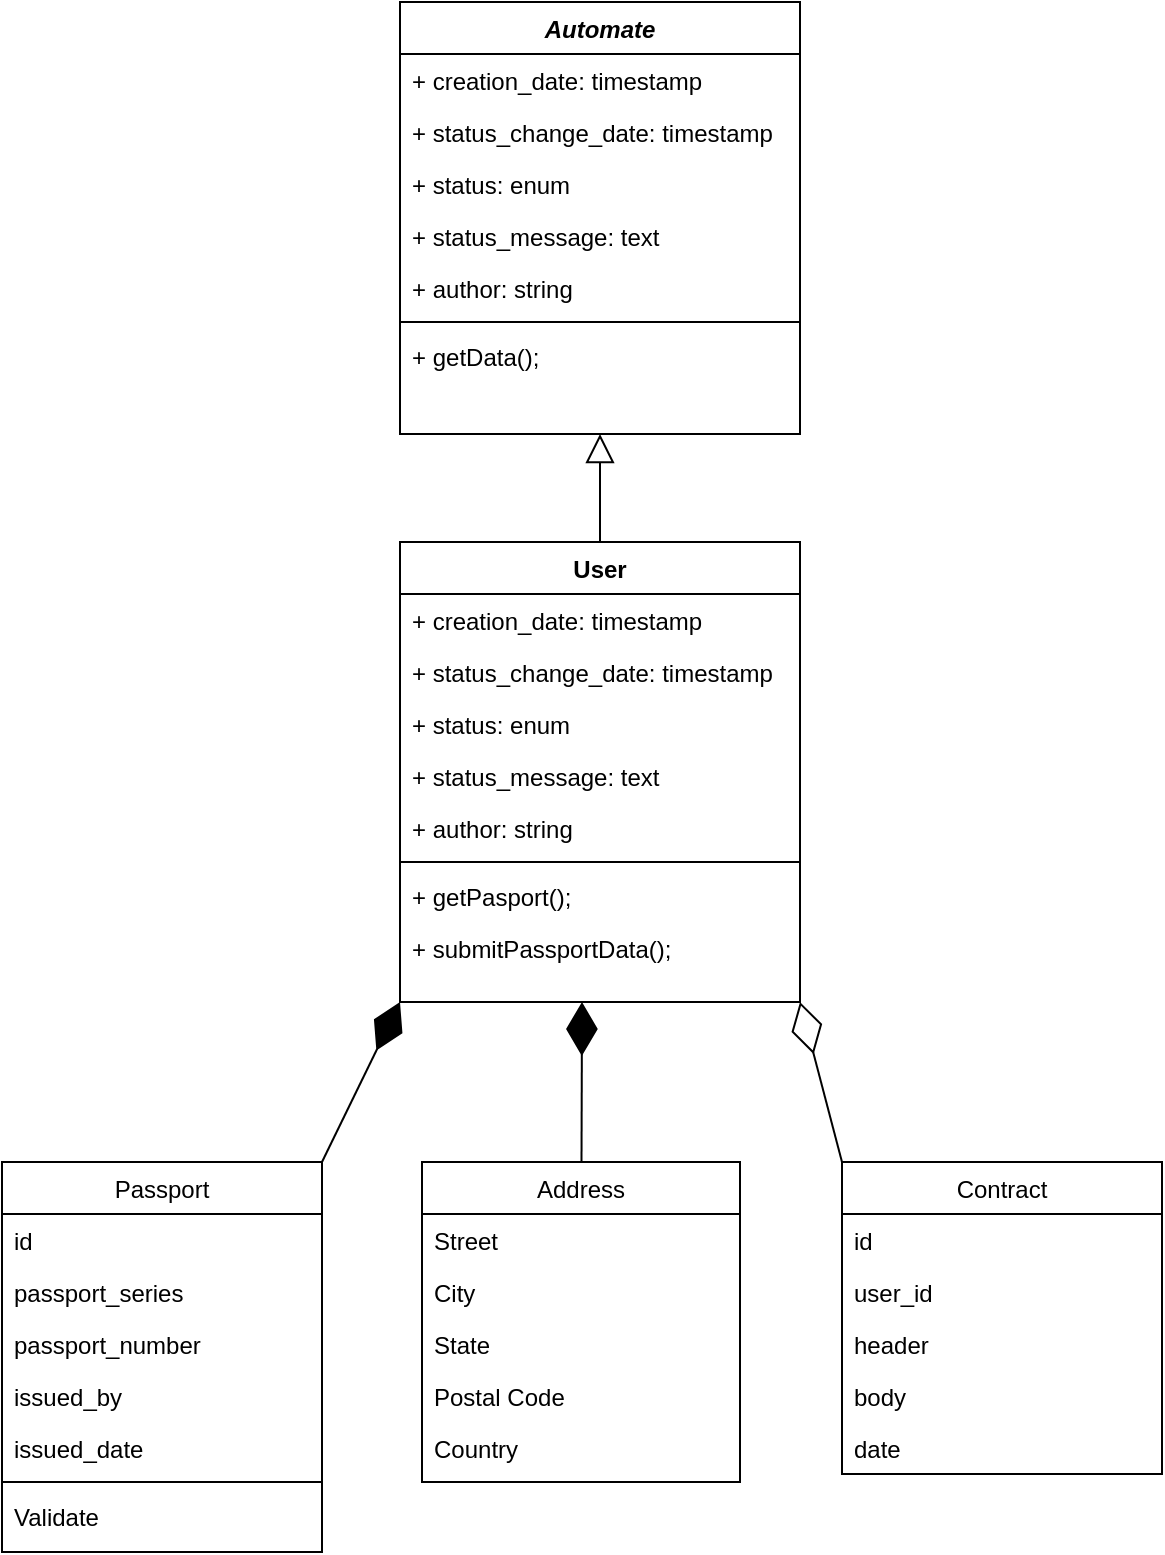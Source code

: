 <mxfile version="21.0.6" type="github">
  <diagram id="C5RBs43oDa-KdzZeNtuy" name="Page-1">
    <mxGraphModel dx="-1945" dy="2095" grid="1" gridSize="10" guides="1" tooltips="1" connect="1" arrows="1" fold="1" page="1" pageScale="1" pageWidth="827" pageHeight="1169" math="0" shadow="0">
      <root>
        <mxCell id="WIyWlLk6GJQsqaUBKTNV-0" />
        <mxCell id="WIyWlLk6GJQsqaUBKTNV-1" parent="WIyWlLk6GJQsqaUBKTNV-0" />
        <mxCell id="zkfFHV4jXpPFQw0GAbJ--17" value="Address" style="swimlane;fontStyle=0;align=center;verticalAlign=top;childLayout=stackLayout;horizontal=1;startSize=26;horizontalStack=0;resizeParent=1;resizeLast=0;collapsible=1;marginBottom=0;rounded=0;shadow=0;strokeWidth=1;" parent="WIyWlLk6GJQsqaUBKTNV-1" vertex="1">
          <mxGeometry x="4080" y="-300" width="159" height="160" as="geometry">
            <mxRectangle x="550" y="140" width="160" height="26" as="alternateBounds" />
          </mxGeometry>
        </mxCell>
        <mxCell id="zkfFHV4jXpPFQw0GAbJ--18" value="Street" style="text;align=left;verticalAlign=top;spacingLeft=4;spacingRight=4;overflow=hidden;rotatable=0;points=[[0,0.5],[1,0.5]];portConstraint=eastwest;" parent="zkfFHV4jXpPFQw0GAbJ--17" vertex="1">
          <mxGeometry y="26" width="159" height="26" as="geometry" />
        </mxCell>
        <mxCell id="zkfFHV4jXpPFQw0GAbJ--19" value="City" style="text;align=left;verticalAlign=top;spacingLeft=4;spacingRight=4;overflow=hidden;rotatable=0;points=[[0,0.5],[1,0.5]];portConstraint=eastwest;rounded=0;shadow=0;html=0;" parent="zkfFHV4jXpPFQw0GAbJ--17" vertex="1">
          <mxGeometry y="52" width="159" height="26" as="geometry" />
        </mxCell>
        <mxCell id="zkfFHV4jXpPFQw0GAbJ--20" value="State" style="text;align=left;verticalAlign=top;spacingLeft=4;spacingRight=4;overflow=hidden;rotatable=0;points=[[0,0.5],[1,0.5]];portConstraint=eastwest;rounded=0;shadow=0;html=0;" parent="zkfFHV4jXpPFQw0GAbJ--17" vertex="1">
          <mxGeometry y="78" width="159" height="26" as="geometry" />
        </mxCell>
        <mxCell id="zkfFHV4jXpPFQw0GAbJ--21" value="Postal Code" style="text;align=left;verticalAlign=top;spacingLeft=4;spacingRight=4;overflow=hidden;rotatable=0;points=[[0,0.5],[1,0.5]];portConstraint=eastwest;rounded=0;shadow=0;html=0;" parent="zkfFHV4jXpPFQw0GAbJ--17" vertex="1">
          <mxGeometry y="104" width="159" height="26" as="geometry" />
        </mxCell>
        <mxCell id="zkfFHV4jXpPFQw0GAbJ--22" value="Country" style="text;align=left;verticalAlign=top;spacingLeft=4;spacingRight=4;overflow=hidden;rotatable=0;points=[[0,0.5],[1,0.5]];portConstraint=eastwest;rounded=0;shadow=0;html=0;" parent="zkfFHV4jXpPFQw0GAbJ--17" vertex="1">
          <mxGeometry y="130" width="159" height="26" as="geometry" />
        </mxCell>
        <mxCell id="6bsJ7J9jYom9SOza0rFS-12" value="Passport" style="swimlane;fontStyle=0;align=center;verticalAlign=top;childLayout=stackLayout;horizontal=1;startSize=26;horizontalStack=0;resizeParent=1;resizeLast=0;collapsible=1;marginBottom=0;rounded=0;shadow=0;strokeWidth=1;" vertex="1" parent="WIyWlLk6GJQsqaUBKTNV-1">
          <mxGeometry x="3870" y="-300" width="160" height="195" as="geometry">
            <mxRectangle x="550" y="140" width="160" height="26" as="alternateBounds" />
          </mxGeometry>
        </mxCell>
        <mxCell id="6bsJ7J9jYom9SOza0rFS-13" value="id" style="text;align=left;verticalAlign=top;spacingLeft=4;spacingRight=4;overflow=hidden;rotatable=0;points=[[0,0.5],[1,0.5]];portConstraint=eastwest;" vertex="1" parent="6bsJ7J9jYom9SOza0rFS-12">
          <mxGeometry y="26" width="160" height="26" as="geometry" />
        </mxCell>
        <mxCell id="6bsJ7J9jYom9SOza0rFS-14" value="passport_series" style="text;align=left;verticalAlign=top;spacingLeft=4;spacingRight=4;overflow=hidden;rotatable=0;points=[[0,0.5],[1,0.5]];portConstraint=eastwest;rounded=0;shadow=0;html=0;" vertex="1" parent="6bsJ7J9jYom9SOza0rFS-12">
          <mxGeometry y="52" width="160" height="26" as="geometry" />
        </mxCell>
        <mxCell id="6bsJ7J9jYom9SOza0rFS-15" value="passport_number" style="text;align=left;verticalAlign=top;spacingLeft=4;spacingRight=4;overflow=hidden;rotatable=0;points=[[0,0.5],[1,0.5]];portConstraint=eastwest;rounded=0;shadow=0;html=0;" vertex="1" parent="6bsJ7J9jYom9SOza0rFS-12">
          <mxGeometry y="78" width="160" height="26" as="geometry" />
        </mxCell>
        <mxCell id="6bsJ7J9jYom9SOza0rFS-16" value="issued_by" style="text;align=left;verticalAlign=top;spacingLeft=4;spacingRight=4;overflow=hidden;rotatable=0;points=[[0,0.5],[1,0.5]];portConstraint=eastwest;rounded=0;shadow=0;html=0;" vertex="1" parent="6bsJ7J9jYom9SOza0rFS-12">
          <mxGeometry y="104" width="160" height="26" as="geometry" />
        </mxCell>
        <mxCell id="6bsJ7J9jYom9SOza0rFS-17" value="issued_date" style="text;align=left;verticalAlign=top;spacingLeft=4;spacingRight=4;overflow=hidden;rotatable=0;points=[[0,0.5],[1,0.5]];portConstraint=eastwest;rounded=0;shadow=0;html=0;" vertex="1" parent="6bsJ7J9jYom9SOza0rFS-12">
          <mxGeometry y="130" width="160" height="26" as="geometry" />
        </mxCell>
        <mxCell id="6bsJ7J9jYom9SOza0rFS-18" value="" style="line;html=1;strokeWidth=1;align=left;verticalAlign=middle;spacingTop=-1;spacingLeft=3;spacingRight=3;rotatable=0;labelPosition=right;points=[];portConstraint=eastwest;" vertex="1" parent="6bsJ7J9jYom9SOza0rFS-12">
          <mxGeometry y="156" width="160" height="8" as="geometry" />
        </mxCell>
        <mxCell id="6bsJ7J9jYom9SOza0rFS-19" value="Validate" style="text;align=left;verticalAlign=top;spacingLeft=4;spacingRight=4;overflow=hidden;rotatable=0;points=[[0,0.5],[1,0.5]];portConstraint=eastwest;" vertex="1" parent="6bsJ7J9jYom9SOza0rFS-12">
          <mxGeometry y="164" width="160" height="26" as="geometry" />
        </mxCell>
        <mxCell id="6bsJ7J9jYom9SOza0rFS-21" value="Contract" style="swimlane;fontStyle=0;align=center;verticalAlign=top;childLayout=stackLayout;horizontal=1;startSize=26;horizontalStack=0;resizeParent=1;resizeLast=0;collapsible=1;marginBottom=0;rounded=0;shadow=0;strokeWidth=1;" vertex="1" parent="WIyWlLk6GJQsqaUBKTNV-1">
          <mxGeometry x="4290" y="-300" width="160" height="156" as="geometry">
            <mxRectangle x="550" y="140" width="160" height="26" as="alternateBounds" />
          </mxGeometry>
        </mxCell>
        <mxCell id="6bsJ7J9jYom9SOza0rFS-22" value="id" style="text;align=left;verticalAlign=top;spacingLeft=4;spacingRight=4;overflow=hidden;rotatable=0;points=[[0,0.5],[1,0.5]];portConstraint=eastwest;" vertex="1" parent="6bsJ7J9jYom9SOza0rFS-21">
          <mxGeometry y="26" width="160" height="26" as="geometry" />
        </mxCell>
        <mxCell id="6bsJ7J9jYom9SOza0rFS-23" value="user_id" style="text;align=left;verticalAlign=top;spacingLeft=4;spacingRight=4;overflow=hidden;rotatable=0;points=[[0,0.5],[1,0.5]];portConstraint=eastwest;rounded=0;shadow=0;html=0;" vertex="1" parent="6bsJ7J9jYom9SOza0rFS-21">
          <mxGeometry y="52" width="160" height="26" as="geometry" />
        </mxCell>
        <mxCell id="6bsJ7J9jYom9SOza0rFS-29" value="header" style="text;align=left;verticalAlign=top;spacingLeft=4;spacingRight=4;overflow=hidden;rotatable=0;points=[[0,0.5],[1,0.5]];portConstraint=eastwest;" vertex="1" parent="6bsJ7J9jYom9SOza0rFS-21">
          <mxGeometry y="78" width="160" height="26" as="geometry" />
        </mxCell>
        <mxCell id="6bsJ7J9jYom9SOza0rFS-31" value="body" style="text;align=left;verticalAlign=top;spacingLeft=4;spacingRight=4;overflow=hidden;rotatable=0;points=[[0,0.5],[1,0.5]];portConstraint=eastwest;" vertex="1" parent="6bsJ7J9jYom9SOza0rFS-21">
          <mxGeometry y="104" width="160" height="26" as="geometry" />
        </mxCell>
        <mxCell id="6bsJ7J9jYom9SOza0rFS-32" value="date" style="text;align=left;verticalAlign=top;spacingLeft=4;spacingRight=4;overflow=hidden;rotatable=0;points=[[0,0.5],[1,0.5]];portConstraint=eastwest;" vertex="1" parent="6bsJ7J9jYom9SOza0rFS-21">
          <mxGeometry y="130" width="160" height="26" as="geometry" />
        </mxCell>
        <mxCell id="6bsJ7J9jYom9SOza0rFS-35" value="" style="endArrow=diamondThin;endFill=1;endSize=24;html=1;rounded=0;" edge="1" parent="WIyWlLk6GJQsqaUBKTNV-1" source="zkfFHV4jXpPFQw0GAbJ--17">
          <mxGeometry width="160" relative="1" as="geometry">
            <mxPoint x="3990" y="-260" as="sourcePoint" />
            <mxPoint x="4160" y="-380" as="targetPoint" />
          </mxGeometry>
        </mxCell>
        <mxCell id="6bsJ7J9jYom9SOza0rFS-36" value="" style="endArrow=diamondThin;endFill=0;endSize=24;html=1;rounded=0;exitX=0;exitY=0;exitDx=0;exitDy=0;entryX=1;entryY=1;entryDx=0;entryDy=0;" edge="1" parent="WIyWlLk6GJQsqaUBKTNV-1" source="6bsJ7J9jYom9SOza0rFS-21" target="6bsJ7J9jYom9SOza0rFS-64">
          <mxGeometry width="160" relative="1" as="geometry">
            <mxPoint x="3990" y="-260" as="sourcePoint" />
            <mxPoint x="4230" y="-350" as="targetPoint" />
          </mxGeometry>
        </mxCell>
        <mxCell id="6bsJ7J9jYom9SOza0rFS-38" value="" style="endArrow=diamondThin;endFill=1;endSize=24;html=1;rounded=0;exitX=1;exitY=0;exitDx=0;exitDy=0;entryX=0;entryY=1;entryDx=0;entryDy=0;" edge="1" parent="WIyWlLk6GJQsqaUBKTNV-1" source="6bsJ7J9jYom9SOza0rFS-12" target="6bsJ7J9jYom9SOza0rFS-64">
          <mxGeometry width="160" relative="1" as="geometry">
            <mxPoint x="3990" y="-260" as="sourcePoint" />
            <mxPoint x="4070" y="-350" as="targetPoint" />
          </mxGeometry>
        </mxCell>
        <mxCell id="6bsJ7J9jYom9SOza0rFS-53" value="Automate" style="swimlane;fontStyle=3;align=center;verticalAlign=top;childLayout=stackLayout;horizontal=1;startSize=26;horizontalStack=0;resizeParent=1;resizeLast=0;collapsible=1;marginBottom=0;rounded=0;shadow=0;strokeWidth=1;" vertex="1" parent="WIyWlLk6GJQsqaUBKTNV-1">
          <mxGeometry x="4069" y="-880" width="200" height="216" as="geometry">
            <mxRectangle x="550" y="140" width="160" height="26" as="alternateBounds" />
          </mxGeometry>
        </mxCell>
        <mxCell id="6bsJ7J9jYom9SOza0rFS-79" value="+ creation_date: timestamp" style="text;align=left;verticalAlign=top;spacingLeft=4;spacingRight=4;overflow=hidden;rotatable=0;points=[[0,0.5],[1,0.5]];portConstraint=eastwest;" vertex="1" parent="6bsJ7J9jYom9SOza0rFS-53">
          <mxGeometry y="26" width="200" height="26" as="geometry" />
        </mxCell>
        <mxCell id="6bsJ7J9jYom9SOza0rFS-66" value="+ status_change_date: timestamp" style="text;align=left;verticalAlign=top;spacingLeft=4;spacingRight=4;overflow=hidden;rotatable=0;points=[[0,0.5],[1,0.5]];portConstraint=eastwest;rounded=0;shadow=0;html=0;" vertex="1" parent="6bsJ7J9jYom9SOza0rFS-53">
          <mxGeometry y="52" width="200" height="26" as="geometry" />
        </mxCell>
        <mxCell id="6bsJ7J9jYom9SOza0rFS-81" value="+ status: enum" style="text;align=left;verticalAlign=top;spacingLeft=4;spacingRight=4;overflow=hidden;rotatable=0;points=[[0,0.5],[1,0.5]];portConstraint=eastwest;rounded=0;shadow=0;html=0;" vertex="1" parent="6bsJ7J9jYom9SOza0rFS-53">
          <mxGeometry y="78" width="200" height="26" as="geometry" />
        </mxCell>
        <mxCell id="6bsJ7J9jYom9SOza0rFS-57" value="+ status_message: text" style="text;align=left;verticalAlign=top;spacingLeft=4;spacingRight=4;overflow=hidden;rotatable=0;points=[[0,0.5],[1,0.5]];portConstraint=eastwest;rounded=0;shadow=0;html=0;" vertex="1" parent="6bsJ7J9jYom9SOza0rFS-53">
          <mxGeometry y="104" width="200" height="26" as="geometry" />
        </mxCell>
        <mxCell id="6bsJ7J9jYom9SOza0rFS-58" value="+ author: string" style="text;align=left;verticalAlign=top;spacingLeft=4;spacingRight=4;overflow=hidden;rotatable=0;points=[[0,0.5],[1,0.5]];portConstraint=eastwest;rounded=0;shadow=0;html=0;" vertex="1" parent="6bsJ7J9jYom9SOza0rFS-53">
          <mxGeometry y="130" width="200" height="26" as="geometry" />
        </mxCell>
        <mxCell id="6bsJ7J9jYom9SOza0rFS-59" value="" style="line;html=1;strokeWidth=1;align=left;verticalAlign=middle;spacingTop=-1;spacingLeft=3;spacingRight=3;rotatable=0;labelPosition=right;points=[];portConstraint=eastwest;" vertex="1" parent="6bsJ7J9jYom9SOza0rFS-53">
          <mxGeometry y="156" width="200" height="8" as="geometry" />
        </mxCell>
        <mxCell id="6bsJ7J9jYom9SOza0rFS-60" value="+ getData();" style="text;align=left;verticalAlign=top;spacingLeft=4;spacingRight=4;overflow=hidden;rotatable=0;points=[[0,0.5],[1,0.5]];portConstraint=eastwest;" vertex="1" parent="6bsJ7J9jYom9SOza0rFS-53">
          <mxGeometry y="164" width="200" height="26" as="geometry" />
        </mxCell>
        <mxCell id="6bsJ7J9jYom9SOza0rFS-64" value="User" style="swimlane;fontStyle=1;align=center;verticalAlign=top;childLayout=stackLayout;horizontal=1;startSize=26;horizontalStack=0;resizeParent=1;resizeLast=0;collapsible=1;marginBottom=0;rounded=0;shadow=0;strokeWidth=1;" vertex="1" parent="WIyWlLk6GJQsqaUBKTNV-1">
          <mxGeometry x="4069" y="-610" width="200" height="230" as="geometry">
            <mxRectangle x="550" y="140" width="160" height="26" as="alternateBounds" />
          </mxGeometry>
        </mxCell>
        <mxCell id="6bsJ7J9jYom9SOza0rFS-65" value="+ creation_date: timestamp" style="text;align=left;verticalAlign=top;spacingLeft=4;spacingRight=4;overflow=hidden;rotatable=0;points=[[0,0.5],[1,0.5]];portConstraint=eastwest;" vertex="1" parent="6bsJ7J9jYom9SOza0rFS-64">
          <mxGeometry y="26" width="200" height="26" as="geometry" />
        </mxCell>
        <mxCell id="6bsJ7J9jYom9SOza0rFS-80" value="+ status_change_date: timestamp" style="text;align=left;verticalAlign=top;spacingLeft=4;spacingRight=4;overflow=hidden;rotatable=0;points=[[0,0.5],[1,0.5]];portConstraint=eastwest;rounded=0;shadow=0;html=0;" vertex="1" parent="6bsJ7J9jYom9SOza0rFS-64">
          <mxGeometry y="52" width="200" height="26" as="geometry" />
        </mxCell>
        <mxCell id="6bsJ7J9jYom9SOza0rFS-67" value="+ status: enum" style="text;align=left;verticalAlign=top;spacingLeft=4;spacingRight=4;overflow=hidden;rotatable=0;points=[[0,0.5],[1,0.5]];portConstraint=eastwest;rounded=0;shadow=0;html=0;" vertex="1" parent="6bsJ7J9jYom9SOza0rFS-64">
          <mxGeometry y="78" width="200" height="26" as="geometry" />
        </mxCell>
        <mxCell id="6bsJ7J9jYom9SOza0rFS-68" value="+ status_message: text" style="text;align=left;verticalAlign=top;spacingLeft=4;spacingRight=4;overflow=hidden;rotatable=0;points=[[0,0.5],[1,0.5]];portConstraint=eastwest;rounded=0;shadow=0;html=0;" vertex="1" parent="6bsJ7J9jYom9SOza0rFS-64">
          <mxGeometry y="104" width="200" height="26" as="geometry" />
        </mxCell>
        <mxCell id="6bsJ7J9jYom9SOza0rFS-69" value="+ author: string" style="text;align=left;verticalAlign=top;spacingLeft=4;spacingRight=4;overflow=hidden;rotatable=0;points=[[0,0.5],[1,0.5]];portConstraint=eastwest;rounded=0;shadow=0;html=0;" vertex="1" parent="6bsJ7J9jYom9SOza0rFS-64">
          <mxGeometry y="130" width="200" height="26" as="geometry" />
        </mxCell>
        <mxCell id="6bsJ7J9jYom9SOza0rFS-70" value="" style="line;html=1;strokeWidth=1;align=left;verticalAlign=middle;spacingTop=-1;spacingLeft=3;spacingRight=3;rotatable=0;labelPosition=right;points=[];portConstraint=eastwest;" vertex="1" parent="6bsJ7J9jYom9SOza0rFS-64">
          <mxGeometry y="156" width="200" height="8" as="geometry" />
        </mxCell>
        <mxCell id="6bsJ7J9jYom9SOza0rFS-71" value="+ getPasport();" style="text;align=left;verticalAlign=top;spacingLeft=4;spacingRight=4;overflow=hidden;rotatable=0;points=[[0,0.5],[1,0.5]];portConstraint=eastwest;" vertex="1" parent="6bsJ7J9jYom9SOza0rFS-64">
          <mxGeometry y="164" width="200" height="26" as="geometry" />
        </mxCell>
        <mxCell id="6bsJ7J9jYom9SOza0rFS-72" value="+ submitPassportData();" style="text;align=left;verticalAlign=top;spacingLeft=4;spacingRight=4;overflow=hidden;rotatable=0;points=[[0,0.5],[1,0.5]];portConstraint=eastwest;" vertex="1" parent="6bsJ7J9jYom9SOza0rFS-64">
          <mxGeometry y="190" width="200" height="26" as="geometry" />
        </mxCell>
        <mxCell id="6bsJ7J9jYom9SOza0rFS-76" value="" style="edgeStyle=none;html=1;endSize=12;endArrow=block;endFill=0;rounded=0;entryX=0.5;entryY=1;entryDx=0;entryDy=0;exitX=0.5;exitY=0;exitDx=0;exitDy=0;" edge="1" parent="WIyWlLk6GJQsqaUBKTNV-1" source="6bsJ7J9jYom9SOza0rFS-64" target="6bsJ7J9jYom9SOza0rFS-53">
          <mxGeometry width="160" relative="1" as="geometry">
            <mxPoint x="4140" y="-630" as="sourcePoint" />
            <mxPoint x="4170" y="-664" as="targetPoint" />
          </mxGeometry>
        </mxCell>
      </root>
    </mxGraphModel>
  </diagram>
</mxfile>
